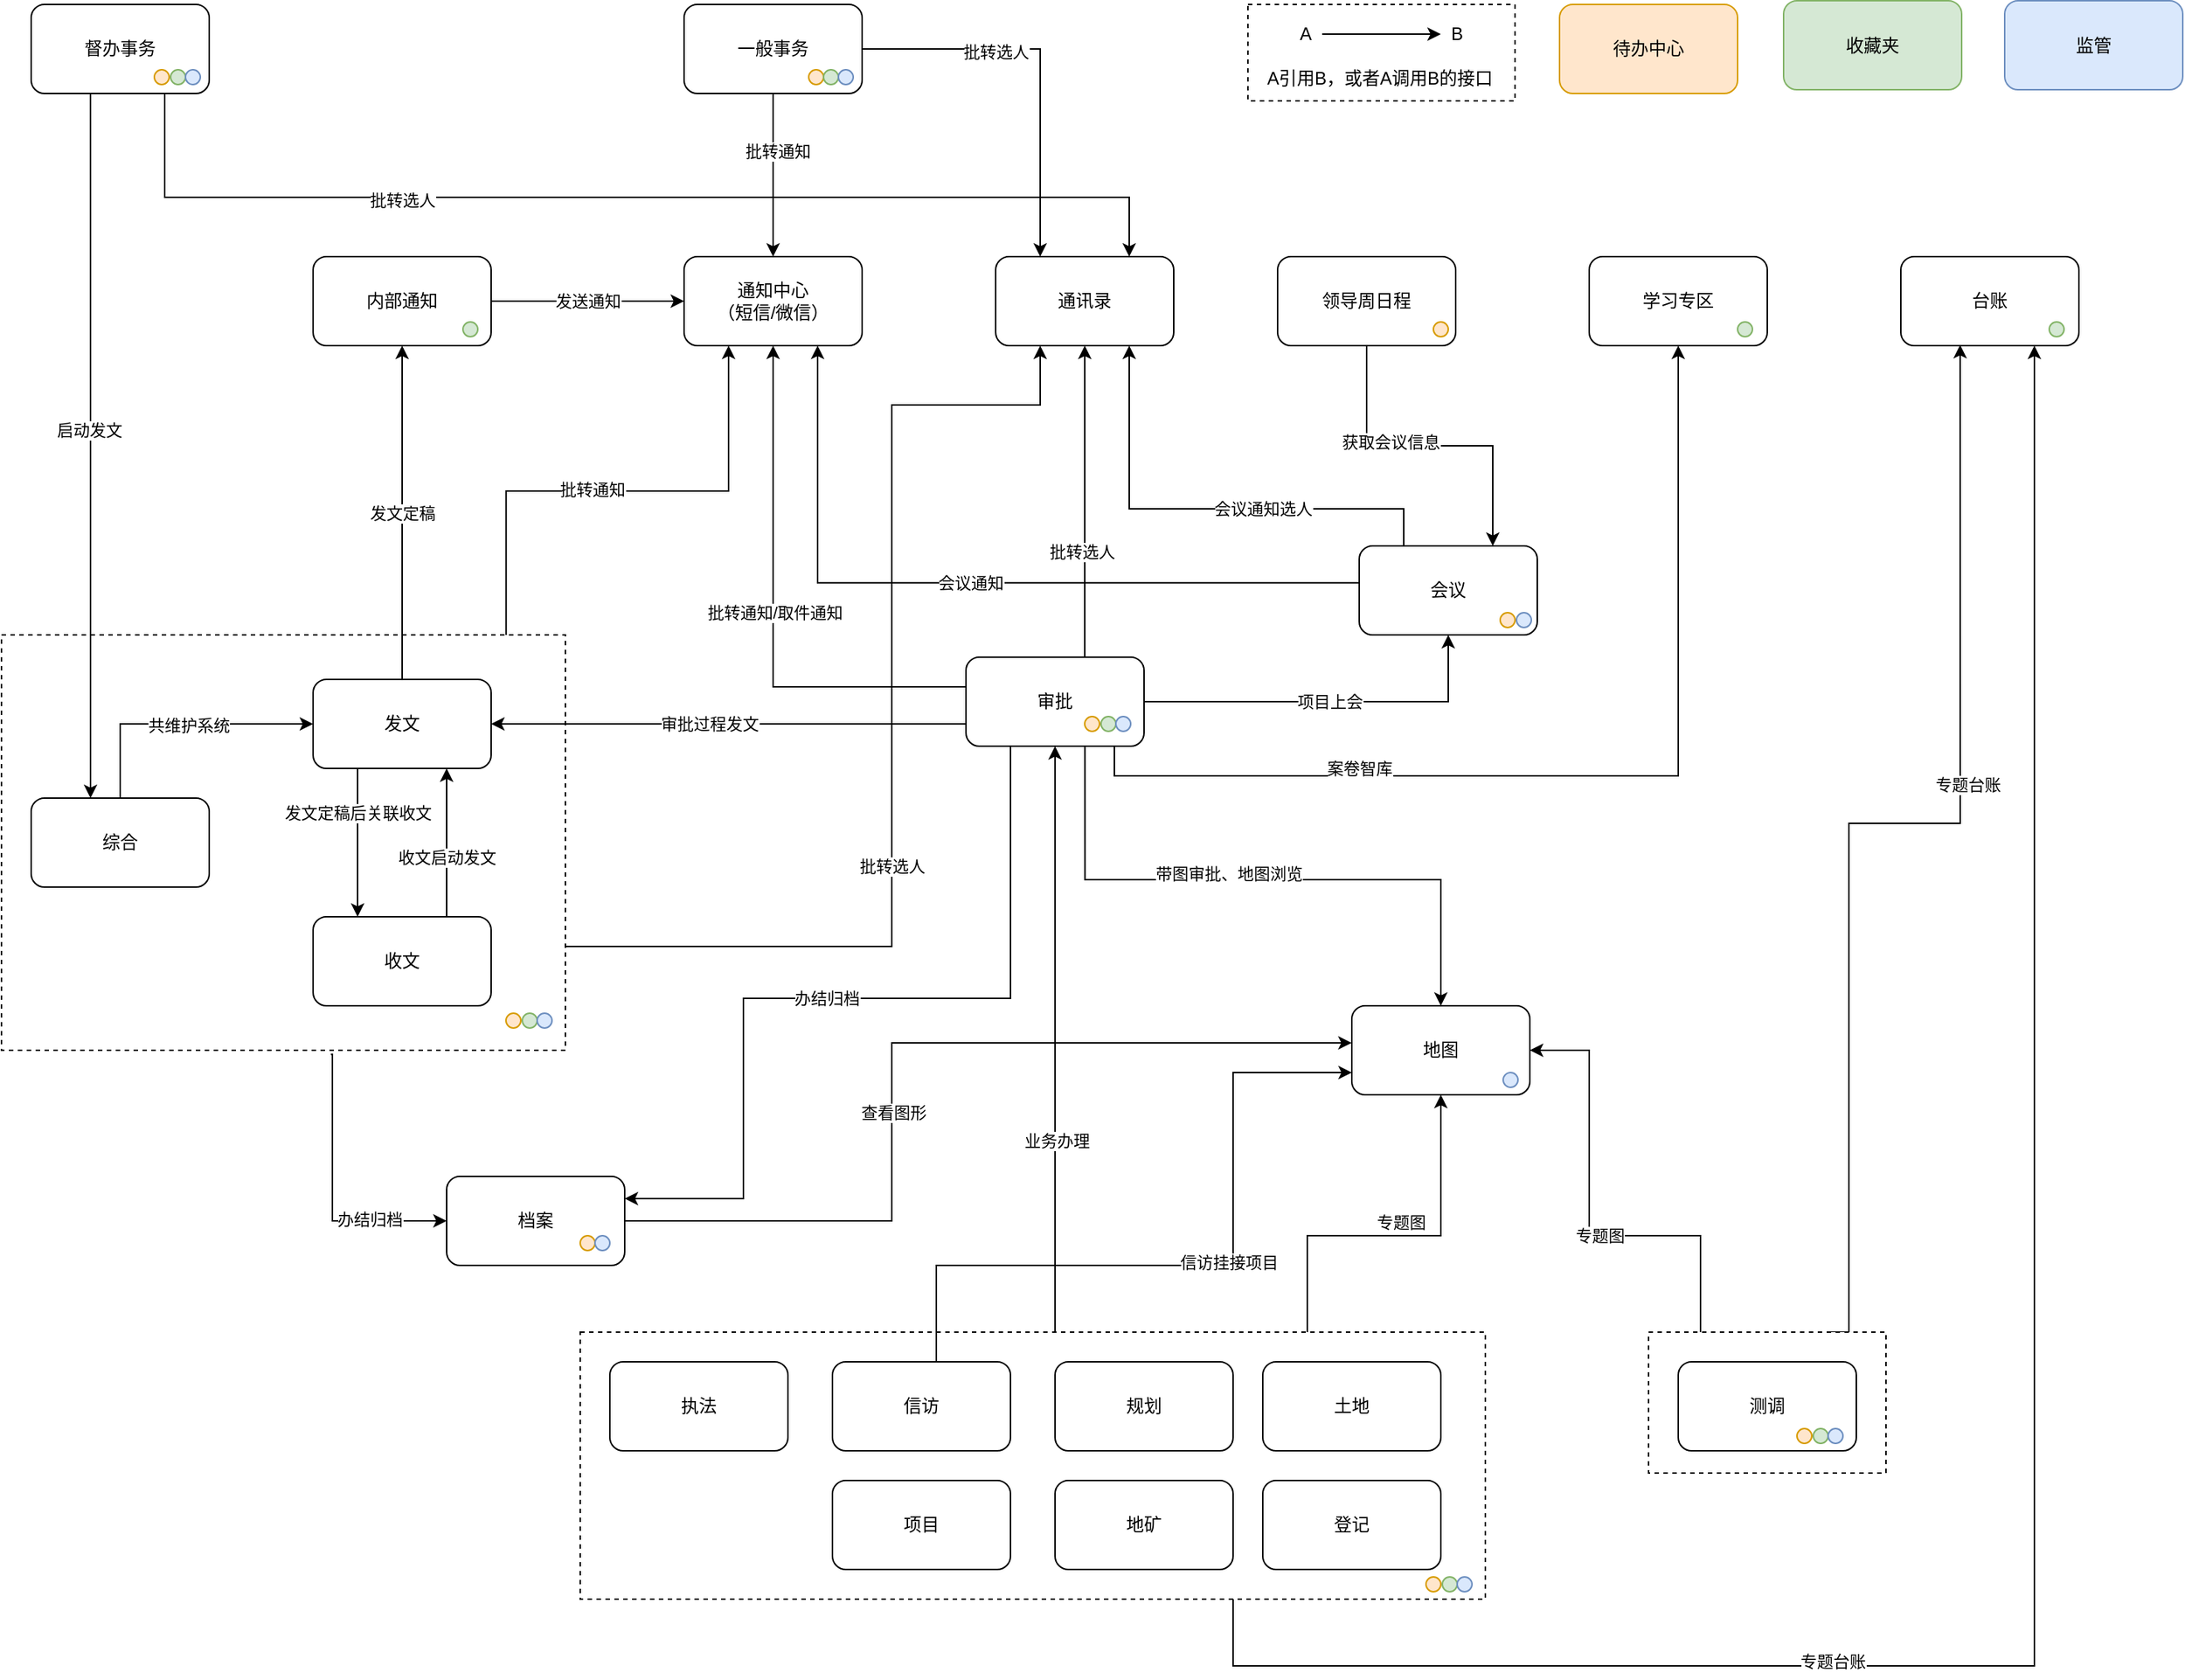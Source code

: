 <mxfile version="20.2.7" type="github">
  <diagram id="lFj56GWqkKB7L1kMhn9B" name="第 1 页">
    <mxGraphModel dx="1185" dy="1832" grid="1" gridSize="10" guides="1" tooltips="1" connect="1" arrows="1" fold="1" page="1" pageScale="1" pageWidth="1654" pageHeight="1169" math="0" shadow="0">
      <root>
        <mxCell id="0" />
        <mxCell id="1" parent="0" />
        <mxCell id="_zRB16z99-tlWJZlGZC0-13" value="督办事务" style="rounded=1;whiteSpace=wrap;html=1;" vertex="1" parent="1">
          <mxGeometry x="120" y="-1140" width="120" height="60" as="geometry" />
        </mxCell>
        <mxCell id="_zRB16z99-tlWJZlGZC0-65" style="edgeStyle=orthogonalEdgeStyle;rounded=0;orthogonalLoop=1;jettySize=auto;html=1;exitX=0.75;exitY=0;exitDx=0;exitDy=0;entryX=0.333;entryY=0.992;entryDx=0;entryDy=0;entryPerimeter=0;" edge="1" parent="1" source="_zRB16z99-tlWJZlGZC0-62" target="_zRB16z99-tlWJZlGZC0-40">
          <mxGeometry relative="1" as="geometry">
            <Array as="points">
              <mxPoint x="1345" y="-588" />
              <mxPoint x="1420" y="-588" />
            </Array>
          </mxGeometry>
        </mxCell>
        <mxCell id="_zRB16z99-tlWJZlGZC0-77" value="专题台账" style="edgeLabel;html=1;align=center;verticalAlign=middle;resizable=0;points=[];" vertex="1" connectable="0" parent="_zRB16z99-tlWJZlGZC0-65">
          <mxGeometry x="0.216" y="-5" relative="1" as="geometry">
            <mxPoint as="offset" />
          </mxGeometry>
        </mxCell>
        <mxCell id="_zRB16z99-tlWJZlGZC0-67" style="edgeStyle=orthogonalEdgeStyle;rounded=0;orthogonalLoop=1;jettySize=auto;html=1;entryX=1;entryY=0.5;entryDx=0;entryDy=0;" edge="1" parent="1" source="_zRB16z99-tlWJZlGZC0-62" target="_zRB16z99-tlWJZlGZC0-41">
          <mxGeometry relative="1" as="geometry">
            <Array as="points">
              <mxPoint x="1245" y="-310" />
              <mxPoint x="1170" y="-310" />
              <mxPoint x="1170" y="-435" />
            </Array>
          </mxGeometry>
        </mxCell>
        <mxCell id="_zRB16z99-tlWJZlGZC0-76" value="专题图" style="edgeLabel;html=1;align=center;verticalAlign=middle;resizable=0;points=[];" vertex="1" connectable="0" parent="_zRB16z99-tlWJZlGZC0-67">
          <mxGeometry x="-0.472" y="-4" relative="1" as="geometry">
            <mxPoint x="-53" y="4" as="offset" />
          </mxGeometry>
        </mxCell>
        <mxCell id="_zRB16z99-tlWJZlGZC0-62" value="" style="rounded=0;whiteSpace=wrap;html=1;dashed=1;" vertex="1" parent="1">
          <mxGeometry x="1210" y="-245" width="160" height="95" as="geometry" />
        </mxCell>
        <mxCell id="_zRB16z99-tlWJZlGZC0-63" style="edgeStyle=orthogonalEdgeStyle;rounded=0;orthogonalLoop=1;jettySize=auto;html=1;" edge="1" parent="1" target="_zRB16z99-tlWJZlGZC0-11">
          <mxGeometry relative="1" as="geometry">
            <mxPoint x="810" y="-250" as="sourcePoint" />
            <Array as="points">
              <mxPoint x="810" y="-245" />
            </Array>
          </mxGeometry>
        </mxCell>
        <mxCell id="_zRB16z99-tlWJZlGZC0-70" value="业务办理" style="edgeLabel;html=1;align=center;verticalAlign=middle;resizable=0;points=[];" vertex="1" connectable="0" parent="_zRB16z99-tlWJZlGZC0-63">
          <mxGeometry x="-0.33" y="-1" relative="1" as="geometry">
            <mxPoint as="offset" />
          </mxGeometry>
        </mxCell>
        <mxCell id="_zRB16z99-tlWJZlGZC0-64" style="edgeStyle=orthogonalEdgeStyle;rounded=0;orthogonalLoop=1;jettySize=auto;html=1;entryX=0.75;entryY=1;entryDx=0;entryDy=0;" edge="1" parent="1" target="_zRB16z99-tlWJZlGZC0-40">
          <mxGeometry relative="1" as="geometry">
            <mxPoint x="930" y="-65" as="sourcePoint" />
            <Array as="points">
              <mxPoint x="930" y="-20" />
              <mxPoint x="1470" y="-20" />
            </Array>
          </mxGeometry>
        </mxCell>
        <mxCell id="_zRB16z99-tlWJZlGZC0-71" value="专题台账" style="edgeLabel;html=1;align=center;verticalAlign=middle;resizable=0;points=[];" vertex="1" connectable="0" parent="_zRB16z99-tlWJZlGZC0-64">
          <mxGeometry x="-0.541" y="-1" relative="1" as="geometry">
            <mxPoint x="110" y="-4" as="offset" />
          </mxGeometry>
        </mxCell>
        <mxCell id="_zRB16z99-tlWJZlGZC0-78" style="edgeStyle=orthogonalEdgeStyle;rounded=0;orthogonalLoop=1;jettySize=auto;html=1;entryX=0.5;entryY=1;entryDx=0;entryDy=0;" edge="1" parent="1" source="_zRB16z99-tlWJZlGZC0-61" target="_zRB16z99-tlWJZlGZC0-41">
          <mxGeometry relative="1" as="geometry">
            <Array as="points">
              <mxPoint x="980" y="-310" />
              <mxPoint x="1070" y="-310" />
            </Array>
          </mxGeometry>
        </mxCell>
        <mxCell id="_zRB16z99-tlWJZlGZC0-79" value="专题图" style="edgeLabel;html=1;align=center;verticalAlign=middle;resizable=0;points=[];" vertex="1" connectable="0" parent="_zRB16z99-tlWJZlGZC0-78">
          <mxGeometry x="0.318" y="1" relative="1" as="geometry">
            <mxPoint x="-26" y="1" as="offset" />
          </mxGeometry>
        </mxCell>
        <mxCell id="_zRB16z99-tlWJZlGZC0-61" value="" style="rounded=0;whiteSpace=wrap;html=1;dashed=1;" vertex="1" parent="1">
          <mxGeometry x="490" y="-245" width="610" height="180" as="geometry" />
        </mxCell>
        <mxCell id="_zRB16z99-tlWJZlGZC0-24" style="edgeStyle=orthogonalEdgeStyle;rounded=0;orthogonalLoop=1;jettySize=auto;html=1;exitX=0.584;exitY=1.01;exitDx=0;exitDy=0;entryX=0;entryY=0.5;entryDx=0;entryDy=0;exitPerimeter=0;" edge="1" parent="1" source="_zRB16z99-tlWJZlGZC0-23" target="_zRB16z99-tlWJZlGZC0-14">
          <mxGeometry relative="1" as="geometry">
            <Array as="points">
              <mxPoint x="323" y="-320" />
            </Array>
          </mxGeometry>
        </mxCell>
        <mxCell id="_zRB16z99-tlWJZlGZC0-25" value="办结归档" style="edgeLabel;html=1;align=center;verticalAlign=middle;resizable=0;points=[];" vertex="1" connectable="0" parent="_zRB16z99-tlWJZlGZC0-24">
          <mxGeometry x="0.456" y="1" relative="1" as="geometry">
            <mxPoint as="offset" />
          </mxGeometry>
        </mxCell>
        <mxCell id="_zRB16z99-tlWJZlGZC0-36" style="edgeStyle=orthogonalEdgeStyle;rounded=0;orthogonalLoop=1;jettySize=auto;html=1;exitX=1;exitY=0.75;exitDx=0;exitDy=0;entryX=0.25;entryY=1;entryDx=0;entryDy=0;" edge="1" parent="1" source="_zRB16z99-tlWJZlGZC0-23" target="_zRB16z99-tlWJZlGZC0-28">
          <mxGeometry relative="1" as="geometry">
            <Array as="points">
              <mxPoint x="700" y="-505" />
              <mxPoint x="700" y="-870" />
              <mxPoint x="800" y="-870" />
            </Array>
          </mxGeometry>
        </mxCell>
        <mxCell id="_zRB16z99-tlWJZlGZC0-37" value="批转选人" style="edgeLabel;html=1;align=center;verticalAlign=middle;resizable=0;points=[];" vertex="1" connectable="0" parent="_zRB16z99-tlWJZlGZC0-36">
          <mxGeometry x="-0.038" y="-1" relative="1" as="geometry">
            <mxPoint x="-1" y="74" as="offset" />
          </mxGeometry>
        </mxCell>
        <mxCell id="_zRB16z99-tlWJZlGZC0-145" style="edgeStyle=orthogonalEdgeStyle;rounded=0;orthogonalLoop=1;jettySize=auto;html=1;exitX=0.895;exitY=0.001;exitDx=0;exitDy=0;exitPerimeter=0;" edge="1" parent="1" source="_zRB16z99-tlWJZlGZC0-23" target="_zRB16z99-tlWJZlGZC0-7">
          <mxGeometry relative="1" as="geometry">
            <mxPoint x="440" y="-720" as="sourcePoint" />
            <Array as="points">
              <mxPoint x="440" y="-812" />
              <mxPoint x="590" y="-812" />
            </Array>
          </mxGeometry>
        </mxCell>
        <mxCell id="_zRB16z99-tlWJZlGZC0-146" value="批转通知" style="edgeLabel;html=1;align=center;verticalAlign=middle;resizable=0;points=[];" vertex="1" connectable="0" parent="_zRB16z99-tlWJZlGZC0-145">
          <mxGeometry x="-0.104" y="1" relative="1" as="geometry">
            <mxPoint as="offset" />
          </mxGeometry>
        </mxCell>
        <mxCell id="_zRB16z99-tlWJZlGZC0-23" value="" style="rounded=0;whiteSpace=wrap;html=1;dashed=1;" vertex="1" parent="1">
          <mxGeometry x="100" y="-715" width="380" height="280" as="geometry" />
        </mxCell>
        <mxCell id="_zRB16z99-tlWJZlGZC0-9" value="发送通知" style="rounded=0;orthogonalLoop=1;jettySize=auto;html=1;exitX=1;exitY=0.5;exitDx=0;exitDy=0;entryX=0;entryY=0.5;entryDx=0;entryDy=0;edgeStyle=orthogonalEdgeStyle;" edge="1" parent="1" source="_zRB16z99-tlWJZlGZC0-1" target="_zRB16z99-tlWJZlGZC0-7">
          <mxGeometry relative="1" as="geometry" />
        </mxCell>
        <mxCell id="_zRB16z99-tlWJZlGZC0-1" value="内部通知" style="rounded=1;whiteSpace=wrap;html=1;" vertex="1" parent="1">
          <mxGeometry x="310" y="-970" width="120" height="60" as="geometry" />
        </mxCell>
        <mxCell id="_zRB16z99-tlWJZlGZC0-3" value="发文定稿" style="edgeStyle=orthogonalEdgeStyle;rounded=0;orthogonalLoop=1;jettySize=auto;html=1;entryX=0.5;entryY=1;entryDx=0;entryDy=0;" edge="1" parent="1" source="_zRB16z99-tlWJZlGZC0-2" target="_zRB16z99-tlWJZlGZC0-1">
          <mxGeometry relative="1" as="geometry" />
        </mxCell>
        <mxCell id="_zRB16z99-tlWJZlGZC0-6" value="发文定稿后关联收文" style="edgeStyle=orthogonalEdgeStyle;rounded=0;orthogonalLoop=1;jettySize=auto;html=1;exitX=0.25;exitY=1;exitDx=0;exitDy=0;entryX=0.25;entryY=0;entryDx=0;entryDy=0;" edge="1" parent="1" source="_zRB16z99-tlWJZlGZC0-2" target="_zRB16z99-tlWJZlGZC0-4">
          <mxGeometry x="-0.4" relative="1" as="geometry">
            <mxPoint as="offset" />
          </mxGeometry>
        </mxCell>
        <mxCell id="_zRB16z99-tlWJZlGZC0-2" value="发文" style="rounded=1;whiteSpace=wrap;html=1;" vertex="1" parent="1">
          <mxGeometry x="310" y="-685" width="120" height="60" as="geometry" />
        </mxCell>
        <mxCell id="_zRB16z99-tlWJZlGZC0-5" value="收文启动发文" style="edgeStyle=orthogonalEdgeStyle;rounded=0;orthogonalLoop=1;jettySize=auto;html=1;entryX=0.75;entryY=1;entryDx=0;entryDy=0;exitX=0.75;exitY=0;exitDx=0;exitDy=0;" edge="1" parent="1" source="_zRB16z99-tlWJZlGZC0-4" target="_zRB16z99-tlWJZlGZC0-2">
          <mxGeometry x="-0.2" relative="1" as="geometry">
            <Array as="points">
              <mxPoint x="400" y="-555" />
              <mxPoint x="400" y="-555" />
            </Array>
            <mxPoint as="offset" />
          </mxGeometry>
        </mxCell>
        <mxCell id="_zRB16z99-tlWJZlGZC0-4" value="收文" style="rounded=1;whiteSpace=wrap;html=1;" vertex="1" parent="1">
          <mxGeometry x="310" y="-525" width="120" height="60" as="geometry" />
        </mxCell>
        <mxCell id="_zRB16z99-tlWJZlGZC0-7" value="通知中心&lt;br&gt;（短信/微信）" style="rounded=1;whiteSpace=wrap;html=1;" vertex="1" parent="1">
          <mxGeometry x="560" y="-970" width="120" height="60" as="geometry" />
        </mxCell>
        <mxCell id="_zRB16z99-tlWJZlGZC0-10" value="会议通知" style="edgeStyle=orthogonalEdgeStyle;rounded=0;orthogonalLoop=1;jettySize=auto;html=1;exitX=0;exitY=0.415;exitDx=0;exitDy=0;exitPerimeter=0;" edge="1" parent="1" source="_zRB16z99-tlWJZlGZC0-8">
          <mxGeometry relative="1" as="geometry">
            <mxPoint x="650" y="-910" as="targetPoint" />
            <Array as="points">
              <mxPoint x="650" y="-750" />
            </Array>
          </mxGeometry>
        </mxCell>
        <mxCell id="_zRB16z99-tlWJZlGZC0-31" style="edgeStyle=orthogonalEdgeStyle;rounded=0;orthogonalLoop=1;jettySize=auto;html=1;exitX=0.25;exitY=0;exitDx=0;exitDy=0;" edge="1" parent="1" source="_zRB16z99-tlWJZlGZC0-8" target="_zRB16z99-tlWJZlGZC0-28">
          <mxGeometry relative="1" as="geometry">
            <Array as="points">
              <mxPoint x="1045" y="-800" />
              <mxPoint x="860" y="-800" />
            </Array>
          </mxGeometry>
        </mxCell>
        <mxCell id="_zRB16z99-tlWJZlGZC0-32" value="会议通知选人" style="edgeLabel;html=1;align=center;verticalAlign=middle;resizable=0;points=[];" vertex="1" connectable="0" parent="_zRB16z99-tlWJZlGZC0-31">
          <mxGeometry x="-0.529" y="-5" relative="1" as="geometry">
            <mxPoint x="-45" y="5" as="offset" />
          </mxGeometry>
        </mxCell>
        <mxCell id="_zRB16z99-tlWJZlGZC0-8" value="会议" style="rounded=1;whiteSpace=wrap;html=1;" vertex="1" parent="1">
          <mxGeometry x="1015" y="-775" width="120" height="60" as="geometry" />
        </mxCell>
        <mxCell id="_zRB16z99-tlWJZlGZC0-15" value="项目上会" style="edgeStyle=orthogonalEdgeStyle;rounded=0;orthogonalLoop=1;jettySize=auto;html=1;entryX=0.5;entryY=1;entryDx=0;entryDy=0;" edge="1" parent="1" source="_zRB16z99-tlWJZlGZC0-11" target="_zRB16z99-tlWJZlGZC0-8">
          <mxGeometry relative="1" as="geometry" />
        </mxCell>
        <mxCell id="_zRB16z99-tlWJZlGZC0-16" style="edgeStyle=orthogonalEdgeStyle;rounded=0;orthogonalLoop=1;jettySize=auto;html=1;" edge="1" parent="1" source="_zRB16z99-tlWJZlGZC0-11" target="_zRB16z99-tlWJZlGZC0-7">
          <mxGeometry relative="1" as="geometry">
            <mxPoint x="590" y="-910" as="targetPoint" />
            <Array as="points">
              <mxPoint x="620" y="-680" />
            </Array>
          </mxGeometry>
        </mxCell>
        <mxCell id="_zRB16z99-tlWJZlGZC0-19" value="批转通知/取件通知" style="edgeLabel;html=1;align=center;verticalAlign=middle;resizable=0;points=[];" vertex="1" connectable="0" parent="_zRB16z99-tlWJZlGZC0-16">
          <mxGeometry y="-1" relative="1" as="geometry">
            <mxPoint as="offset" />
          </mxGeometry>
        </mxCell>
        <mxCell id="_zRB16z99-tlWJZlGZC0-22" style="edgeStyle=orthogonalEdgeStyle;rounded=0;orthogonalLoop=1;jettySize=auto;html=1;exitX=0;exitY=0.75;exitDx=0;exitDy=0;" edge="1" parent="1" source="_zRB16z99-tlWJZlGZC0-11" target="_zRB16z99-tlWJZlGZC0-2">
          <mxGeometry relative="1" as="geometry">
            <Array as="points" />
          </mxGeometry>
        </mxCell>
        <mxCell id="_zRB16z99-tlWJZlGZC0-27" value="审批过程发文" style="edgeLabel;html=1;align=center;verticalAlign=middle;resizable=0;points=[];" vertex="1" connectable="0" parent="_zRB16z99-tlWJZlGZC0-22">
          <mxGeometry x="0.335" y="2" relative="1" as="geometry">
            <mxPoint x="40" y="-2" as="offset" />
          </mxGeometry>
        </mxCell>
        <mxCell id="_zRB16z99-tlWJZlGZC0-29" style="edgeStyle=orthogonalEdgeStyle;rounded=0;orthogonalLoop=1;jettySize=auto;html=1;exitX=0.667;exitY=-0.009;exitDx=0;exitDy=0;exitPerimeter=0;" edge="1" parent="1" source="_zRB16z99-tlWJZlGZC0-11" target="_zRB16z99-tlWJZlGZC0-28">
          <mxGeometry relative="1" as="geometry">
            <Array as="points" />
          </mxGeometry>
        </mxCell>
        <mxCell id="_zRB16z99-tlWJZlGZC0-30" value="批转选人" style="edgeLabel;html=1;align=center;verticalAlign=middle;resizable=0;points=[];" vertex="1" connectable="0" parent="_zRB16z99-tlWJZlGZC0-29">
          <mxGeometry x="-0.32" y="2" relative="1" as="geometry">
            <mxPoint as="offset" />
          </mxGeometry>
        </mxCell>
        <mxCell id="_zRB16z99-tlWJZlGZC0-43" style="edgeStyle=orthogonalEdgeStyle;rounded=0;orthogonalLoop=1;jettySize=auto;html=1;exitX=0.668;exitY=0.998;exitDx=0;exitDy=0;entryX=0.5;entryY=0;entryDx=0;entryDy=0;exitPerimeter=0;" edge="1" parent="1" source="_zRB16z99-tlWJZlGZC0-11" target="_zRB16z99-tlWJZlGZC0-41">
          <mxGeometry relative="1" as="geometry">
            <Array as="points">
              <mxPoint x="830" y="-550" />
              <mxPoint x="1070" y="-550" />
            </Array>
          </mxGeometry>
        </mxCell>
        <mxCell id="_zRB16z99-tlWJZlGZC0-44" value="带图审批、地图浏览" style="edgeLabel;html=1;align=center;verticalAlign=middle;resizable=0;points=[];" vertex="1" connectable="0" parent="_zRB16z99-tlWJZlGZC0-43">
          <mxGeometry x="-0.102" y="4" relative="1" as="geometry">
            <mxPoint as="offset" />
          </mxGeometry>
        </mxCell>
        <mxCell id="_zRB16z99-tlWJZlGZC0-74" style="edgeStyle=orthogonalEdgeStyle;rounded=0;orthogonalLoop=1;jettySize=auto;html=1;exitX=0.25;exitY=1;exitDx=0;exitDy=0;entryX=1;entryY=0.25;entryDx=0;entryDy=0;" edge="1" parent="1" source="_zRB16z99-tlWJZlGZC0-11" target="_zRB16z99-tlWJZlGZC0-14">
          <mxGeometry relative="1" as="geometry">
            <Array as="points">
              <mxPoint x="780" y="-470" />
              <mxPoint x="600" y="-470" />
              <mxPoint x="600" y="-335" />
            </Array>
          </mxGeometry>
        </mxCell>
        <mxCell id="_zRB16z99-tlWJZlGZC0-75" value="办结归档" style="edgeLabel;html=1;align=center;verticalAlign=middle;resizable=0;points=[];" vertex="1" connectable="0" parent="_zRB16z99-tlWJZlGZC0-74">
          <mxGeometry x="0.042" relative="1" as="geometry">
            <mxPoint as="offset" />
          </mxGeometry>
        </mxCell>
        <mxCell id="_zRB16z99-tlWJZlGZC0-122" style="edgeStyle=orthogonalEdgeStyle;rounded=0;orthogonalLoop=1;jettySize=auto;html=1;exitX=0.75;exitY=1;exitDx=0;exitDy=0;entryX=0.5;entryY=1;entryDx=0;entryDy=0;" edge="1" parent="1" source="_zRB16z99-tlWJZlGZC0-11" target="_zRB16z99-tlWJZlGZC0-45">
          <mxGeometry relative="1" as="geometry">
            <Array as="points">
              <mxPoint x="850" y="-640" />
              <mxPoint x="850" y="-620" />
              <mxPoint x="1230" y="-620" />
            </Array>
          </mxGeometry>
        </mxCell>
        <mxCell id="_zRB16z99-tlWJZlGZC0-123" value="案卷智库" style="edgeLabel;html=1;align=center;verticalAlign=middle;resizable=0;points=[];" vertex="1" connectable="0" parent="_zRB16z99-tlWJZlGZC0-122">
          <mxGeometry x="-0.443" y="-4" relative="1" as="geometry">
            <mxPoint y="-9" as="offset" />
          </mxGeometry>
        </mxCell>
        <mxCell id="_zRB16z99-tlWJZlGZC0-11" value="审批" style="rounded=1;whiteSpace=wrap;html=1;" vertex="1" parent="1">
          <mxGeometry x="750" y="-700" width="120" height="60" as="geometry" />
        </mxCell>
        <mxCell id="_zRB16z99-tlWJZlGZC0-17" style="edgeStyle=orthogonalEdgeStyle;rounded=0;orthogonalLoop=1;jettySize=auto;html=1;exitX=0.5;exitY=1;exitDx=0;exitDy=0;" edge="1" parent="1" source="_zRB16z99-tlWJZlGZC0-12" target="_zRB16z99-tlWJZlGZC0-7">
          <mxGeometry relative="1" as="geometry">
            <mxPoint x="730" y="-730" as="targetPoint" />
          </mxGeometry>
        </mxCell>
        <mxCell id="_zRB16z99-tlWJZlGZC0-18" value="批转通知" style="edgeLabel;html=1;align=center;verticalAlign=middle;resizable=0;points=[];" vertex="1" connectable="0" parent="_zRB16z99-tlWJZlGZC0-17">
          <mxGeometry x="-0.296" y="3" relative="1" as="geometry">
            <mxPoint as="offset" />
          </mxGeometry>
        </mxCell>
        <mxCell id="_zRB16z99-tlWJZlGZC0-33" style="edgeStyle=orthogonalEdgeStyle;rounded=0;orthogonalLoop=1;jettySize=auto;html=1;" edge="1" parent="1" target="_zRB16z99-tlWJZlGZC0-28">
          <mxGeometry relative="1" as="geometry">
            <mxPoint x="680" y="-1110" as="sourcePoint" />
            <Array as="points">
              <mxPoint x="800" y="-1110" />
            </Array>
          </mxGeometry>
        </mxCell>
        <mxCell id="_zRB16z99-tlWJZlGZC0-34" value="批转选人" style="edgeLabel;html=1;align=center;verticalAlign=middle;resizable=0;points=[];" vertex="1" connectable="0" parent="_zRB16z99-tlWJZlGZC0-33">
          <mxGeometry x="-0.308" y="-2" relative="1" as="geometry">
            <mxPoint as="offset" />
          </mxGeometry>
        </mxCell>
        <mxCell id="_zRB16z99-tlWJZlGZC0-12" value="一般事务" style="rounded=1;whiteSpace=wrap;html=1;" vertex="1" parent="1">
          <mxGeometry x="560" y="-1140" width="120" height="60" as="geometry" />
        </mxCell>
        <mxCell id="_zRB16z99-tlWJZlGZC0-38" style="edgeStyle=orthogonalEdgeStyle;rounded=0;orthogonalLoop=1;jettySize=auto;html=1;exitX=0.75;exitY=1;exitDx=0;exitDy=0;" edge="1" parent="1" source="_zRB16z99-tlWJZlGZC0-13" target="_zRB16z99-tlWJZlGZC0-28">
          <mxGeometry relative="1" as="geometry">
            <Array as="points">
              <mxPoint x="210" y="-1010" />
              <mxPoint x="860" y="-1010" />
            </Array>
          </mxGeometry>
        </mxCell>
        <mxCell id="_zRB16z99-tlWJZlGZC0-39" value="批转选人" style="edgeLabel;html=1;align=center;verticalAlign=middle;resizable=0;points=[];" vertex="1" connectable="0" parent="_zRB16z99-tlWJZlGZC0-38">
          <mxGeometry x="-0.395" y="-2" relative="1" as="geometry">
            <mxPoint as="offset" />
          </mxGeometry>
        </mxCell>
        <mxCell id="_zRB16z99-tlWJZlGZC0-147" style="edgeStyle=orthogonalEdgeStyle;rounded=0;orthogonalLoop=1;jettySize=auto;html=1;exitX=1;exitY=0.75;exitDx=0;exitDy=0;entryX=-0.001;entryY=0.408;entryDx=0;entryDy=0;entryPerimeter=0;" edge="1" parent="1" source="_zRB16z99-tlWJZlGZC0-14" target="_zRB16z99-tlWJZlGZC0-41">
          <mxGeometry relative="1" as="geometry">
            <Array as="points">
              <mxPoint x="520" y="-320" />
              <mxPoint x="700" y="-320" />
              <mxPoint x="700" y="-440" />
              <mxPoint x="1010" y="-440" />
            </Array>
          </mxGeometry>
        </mxCell>
        <mxCell id="_zRB16z99-tlWJZlGZC0-148" value="查看图形" style="edgeLabel;html=1;align=center;verticalAlign=middle;resizable=0;points=[];" vertex="1" connectable="0" parent="_zRB16z99-tlWJZlGZC0-147">
          <mxGeometry x="-0.141" y="-1" relative="1" as="geometry">
            <mxPoint as="offset" />
          </mxGeometry>
        </mxCell>
        <mxCell id="_zRB16z99-tlWJZlGZC0-14" value="档案" style="rounded=1;whiteSpace=wrap;html=1;" vertex="1" parent="1">
          <mxGeometry x="400" y="-350" width="120" height="60" as="geometry" />
        </mxCell>
        <mxCell id="_zRB16z99-tlWJZlGZC0-28" value="通讯录" style="rounded=1;whiteSpace=wrap;html=1;" vertex="1" parent="1">
          <mxGeometry x="770" y="-970" width="120" height="60" as="geometry" />
        </mxCell>
        <mxCell id="_zRB16z99-tlWJZlGZC0-40" value="台账" style="rounded=1;whiteSpace=wrap;html=1;" vertex="1" parent="1">
          <mxGeometry x="1380" y="-970" width="120" height="60" as="geometry" />
        </mxCell>
        <mxCell id="_zRB16z99-tlWJZlGZC0-41" value="地图" style="rounded=1;whiteSpace=wrap;html=1;" vertex="1" parent="1">
          <mxGeometry x="1010" y="-465" width="120" height="60" as="geometry" />
        </mxCell>
        <mxCell id="_zRB16z99-tlWJZlGZC0-133" style="edgeStyle=orthogonalEdgeStyle;rounded=0;orthogonalLoop=1;jettySize=auto;html=1;exitX=0.75;exitY=0;exitDx=0;exitDy=0;" edge="1" parent="1" source="_zRB16z99-tlWJZlGZC0-42" target="_zRB16z99-tlWJZlGZC0-41">
          <mxGeometry relative="1" as="geometry">
            <Array as="points">
              <mxPoint x="730" y="-225" />
              <mxPoint x="730" y="-290" />
              <mxPoint x="930" y="-290" />
              <mxPoint x="930" y="-420" />
            </Array>
          </mxGeometry>
        </mxCell>
        <mxCell id="_zRB16z99-tlWJZlGZC0-134" value="信访挂接项目" style="edgeLabel;html=1;align=center;verticalAlign=middle;resizable=0;points=[];" vertex="1" connectable="0" parent="_zRB16z99-tlWJZlGZC0-133">
          <mxGeometry x="0.137" y="2" relative="1" as="geometry">
            <mxPoint as="offset" />
          </mxGeometry>
        </mxCell>
        <mxCell id="_zRB16z99-tlWJZlGZC0-42" value="信访" style="rounded=1;whiteSpace=wrap;html=1;" vertex="1" parent="1">
          <mxGeometry x="660" y="-225" width="120" height="60" as="geometry" />
        </mxCell>
        <mxCell id="_zRB16z99-tlWJZlGZC0-45" value="学习专区" style="rounded=1;whiteSpace=wrap;html=1;" vertex="1" parent="1">
          <mxGeometry x="1170" y="-970" width="120" height="60" as="geometry" />
        </mxCell>
        <mxCell id="_zRB16z99-tlWJZlGZC0-131" style="edgeStyle=orthogonalEdgeStyle;rounded=0;orthogonalLoop=1;jettySize=auto;html=1;exitX=0.5;exitY=1;exitDx=0;exitDy=0;entryX=0.75;entryY=0;entryDx=0;entryDy=0;" edge="1" parent="1" source="_zRB16z99-tlWJZlGZC0-46" target="_zRB16z99-tlWJZlGZC0-8">
          <mxGeometry relative="1" as="geometry" />
        </mxCell>
        <mxCell id="_zRB16z99-tlWJZlGZC0-132" value="获取会议信息" style="edgeLabel;html=1;align=center;verticalAlign=middle;resizable=0;points=[];" vertex="1" connectable="0" parent="_zRB16z99-tlWJZlGZC0-131">
          <mxGeometry x="-0.247" y="3" relative="1" as="geometry">
            <mxPoint as="offset" />
          </mxGeometry>
        </mxCell>
        <mxCell id="_zRB16z99-tlWJZlGZC0-46" value="领导周日程" style="rounded=1;whiteSpace=wrap;html=1;" vertex="1" parent="1">
          <mxGeometry x="960" y="-970" width="120" height="60" as="geometry" />
        </mxCell>
        <mxCell id="_zRB16z99-tlWJZlGZC0-49" value="收藏夹" style="rounded=1;whiteSpace=wrap;html=1;fillColor=#d5e8d4;strokeColor=#82b366;" vertex="1" parent="1">
          <mxGeometry x="1301" y="-1142.5" width="120" height="60" as="geometry" />
        </mxCell>
        <mxCell id="_zRB16z99-tlWJZlGZC0-50" value="待办中心" style="rounded=1;whiteSpace=wrap;html=1;fillColor=#ffe6cc;strokeColor=#d79b00;" vertex="1" parent="1">
          <mxGeometry x="1150" y="-1140" width="120" height="60" as="geometry" />
        </mxCell>
        <mxCell id="_zRB16z99-tlWJZlGZC0-53" value="规划" style="rounded=1;whiteSpace=wrap;html=1;" vertex="1" parent="1">
          <mxGeometry x="810" y="-225" width="120" height="60" as="geometry" />
        </mxCell>
        <mxCell id="_zRB16z99-tlWJZlGZC0-54" value="土地" style="rounded=1;whiteSpace=wrap;html=1;" vertex="1" parent="1">
          <mxGeometry x="950" y="-225" width="120" height="60" as="geometry" />
        </mxCell>
        <mxCell id="_zRB16z99-tlWJZlGZC0-55" value="项目" style="rounded=1;whiteSpace=wrap;html=1;" vertex="1" parent="1">
          <mxGeometry x="660" y="-145" width="120" height="60" as="geometry" />
        </mxCell>
        <mxCell id="_zRB16z99-tlWJZlGZC0-56" value="地矿" style="rounded=1;whiteSpace=wrap;html=1;" vertex="1" parent="1">
          <mxGeometry x="810" y="-145" width="120" height="60" as="geometry" />
        </mxCell>
        <mxCell id="_zRB16z99-tlWJZlGZC0-57" value="登记" style="rounded=1;whiteSpace=wrap;html=1;" vertex="1" parent="1">
          <mxGeometry x="950" y="-145" width="120" height="60" as="geometry" />
        </mxCell>
        <mxCell id="_zRB16z99-tlWJZlGZC0-58" value="测调" style="rounded=1;whiteSpace=wrap;html=1;" vertex="1" parent="1">
          <mxGeometry x="1230" y="-225" width="120" height="60" as="geometry" />
        </mxCell>
        <mxCell id="_zRB16z99-tlWJZlGZC0-114" value="" style="ellipse;whiteSpace=wrap;html=1;aspect=fixed;fillColor=#ffe6cc;strokeColor=#d79b00;" vertex="1" parent="1">
          <mxGeometry x="1110" y="-730" width="10" height="10" as="geometry" />
        </mxCell>
        <mxCell id="_zRB16z99-tlWJZlGZC0-116" value="" style="ellipse;whiteSpace=wrap;html=1;aspect=fixed;fillColor=#ffe6cc;strokeColor=#d79b00;" vertex="1" parent="1">
          <mxGeometry x="1065" y="-926" width="10" height="10" as="geometry" />
        </mxCell>
        <mxCell id="_zRB16z99-tlWJZlGZC0-117" value="" style="ellipse;whiteSpace=wrap;html=1;aspect=fixed;fillColor=#ffe6cc;strokeColor=#d79b00;" vertex="1" parent="1">
          <mxGeometry x="490" y="-310" width="10" height="10" as="geometry" />
        </mxCell>
        <mxCell id="_zRB16z99-tlWJZlGZC0-119" value="" style="ellipse;whiteSpace=wrap;html=1;aspect=fixed;fillColor=#d5e8d4;strokeColor=#82b366;" vertex="1" parent="1">
          <mxGeometry x="411" y="-926" width="10" height="10" as="geometry" />
        </mxCell>
        <mxCell id="_zRB16z99-tlWJZlGZC0-120" value="" style="ellipse;whiteSpace=wrap;html=1;aspect=fixed;fillColor=#d5e8d4;strokeColor=#82b366;" vertex="1" parent="1">
          <mxGeometry x="1480" y="-926" width="10" height="10" as="geometry" />
        </mxCell>
        <mxCell id="_zRB16z99-tlWJZlGZC0-121" value="" style="ellipse;whiteSpace=wrap;html=1;aspect=fixed;fillColor=#d5e8d4;strokeColor=#82b366;" vertex="1" parent="1">
          <mxGeometry x="1270" y="-926" width="10" height="10" as="geometry" />
        </mxCell>
        <mxCell id="_zRB16z99-tlWJZlGZC0-136" style="edgeStyle=orthogonalEdgeStyle;rounded=0;orthogonalLoop=1;jettySize=auto;html=1;exitX=0.5;exitY=0;exitDx=0;exitDy=0;entryX=0;entryY=0.5;entryDx=0;entryDy=0;" edge="1" parent="1" source="_zRB16z99-tlWJZlGZC0-135" target="_zRB16z99-tlWJZlGZC0-2">
          <mxGeometry relative="1" as="geometry" />
        </mxCell>
        <mxCell id="_zRB16z99-tlWJZlGZC0-138" value="共维护系统" style="edgeLabel;html=1;align=center;verticalAlign=middle;resizable=0;points=[];" vertex="1" connectable="0" parent="_zRB16z99-tlWJZlGZC0-136">
          <mxGeometry x="0.078" y="-1" relative="1" as="geometry">
            <mxPoint x="-1" as="offset" />
          </mxGeometry>
        </mxCell>
        <mxCell id="_zRB16z99-tlWJZlGZC0-135" value="综合" style="rounded=1;whiteSpace=wrap;html=1;" vertex="1" parent="1">
          <mxGeometry x="120" y="-605" width="120" height="60" as="geometry" />
        </mxCell>
        <mxCell id="_zRB16z99-tlWJZlGZC0-156" value="" style="group" vertex="1" connectable="0" parent="1">
          <mxGeometry x="940" y="-1140" width="180" height="65" as="geometry" />
        </mxCell>
        <mxCell id="_zRB16z99-tlWJZlGZC0-144" value="" style="rounded=0;whiteSpace=wrap;html=1;dashed=1;" vertex="1" parent="_zRB16z99-tlWJZlGZC0-156">
          <mxGeometry width="180" height="65" as="geometry" />
        </mxCell>
        <mxCell id="_zRB16z99-tlWJZlGZC0-139" value="" style="endArrow=classic;html=1;rounded=0;" edge="1" parent="_zRB16z99-tlWJZlGZC0-156">
          <mxGeometry width="50" height="50" relative="1" as="geometry">
            <mxPoint x="50" y="20" as="sourcePoint" />
            <mxPoint x="130" y="20" as="targetPoint" />
          </mxGeometry>
        </mxCell>
        <mxCell id="_zRB16z99-tlWJZlGZC0-140" value="A引用B，或者A调用B的接口" style="text;html=1;strokeColor=none;fillColor=none;align=center;verticalAlign=middle;whiteSpace=wrap;rounded=0;" vertex="1" parent="_zRB16z99-tlWJZlGZC0-156">
          <mxGeometry x="9" y="40" width="160" height="20" as="geometry" />
        </mxCell>
        <mxCell id="_zRB16z99-tlWJZlGZC0-141" value="A" style="text;html=1;strokeColor=none;fillColor=none;align=center;verticalAlign=middle;whiteSpace=wrap;rounded=0;" vertex="1" parent="_zRB16z99-tlWJZlGZC0-156">
          <mxGeometry x="9" y="5" width="60" height="30" as="geometry" />
        </mxCell>
        <mxCell id="_zRB16z99-tlWJZlGZC0-143" value="B" style="text;html=1;strokeColor=none;fillColor=none;align=center;verticalAlign=middle;whiteSpace=wrap;rounded=0;" vertex="1" parent="_zRB16z99-tlWJZlGZC0-156">
          <mxGeometry x="111" y="5" width="60" height="30" as="geometry" />
        </mxCell>
        <mxCell id="_zRB16z99-tlWJZlGZC0-157" style="edgeStyle=orthogonalEdgeStyle;rounded=0;orthogonalLoop=1;jettySize=auto;html=1;exitX=0.333;exitY=1;exitDx=0;exitDy=0;exitPerimeter=0;" edge="1" parent="1" source="_zRB16z99-tlWJZlGZC0-13">
          <mxGeometry relative="1" as="geometry">
            <mxPoint x="160" y="-605" as="targetPoint" />
            <Array as="points" />
          </mxGeometry>
        </mxCell>
        <mxCell id="_zRB16z99-tlWJZlGZC0-158" value="启动发文" style="edgeLabel;html=1;align=center;verticalAlign=middle;resizable=0;points=[];" vertex="1" connectable="0" parent="_zRB16z99-tlWJZlGZC0-157">
          <mxGeometry x="-0.045" y="-1" relative="1" as="geometry">
            <mxPoint as="offset" />
          </mxGeometry>
        </mxCell>
        <mxCell id="_zRB16z99-tlWJZlGZC0-159" value="执法" style="rounded=1;whiteSpace=wrap;html=1;" vertex="1" parent="1">
          <mxGeometry x="510" y="-225" width="120" height="60" as="geometry" />
        </mxCell>
        <mxCell id="_zRB16z99-tlWJZlGZC0-160" value="监管" style="rounded=1;whiteSpace=wrap;html=1;fillColor=#dae8fc;strokeColor=#6c8ebf;" vertex="1" parent="1">
          <mxGeometry x="1450" y="-1142.5" width="120" height="60" as="geometry" />
        </mxCell>
        <mxCell id="_zRB16z99-tlWJZlGZC0-166" value="" style="group" vertex="1" connectable="0" parent="1">
          <mxGeometry x="440" y="-460" width="31" height="10" as="geometry" />
        </mxCell>
        <mxCell id="_zRB16z99-tlWJZlGZC0-167" value="" style="group" vertex="1" connectable="0" parent="_zRB16z99-tlWJZlGZC0-166">
          <mxGeometry width="21" height="10" as="geometry" />
        </mxCell>
        <mxCell id="_zRB16z99-tlWJZlGZC0-168" value="" style="ellipse;whiteSpace=wrap;html=1;aspect=fixed;fillColor=#ffe6cc;strokeColor=#d79b00;" vertex="1" parent="_zRB16z99-tlWJZlGZC0-167">
          <mxGeometry width="10" height="10" as="geometry" />
        </mxCell>
        <mxCell id="_zRB16z99-tlWJZlGZC0-169" value="" style="ellipse;whiteSpace=wrap;html=1;aspect=fixed;fillColor=#d5e8d4;strokeColor=#82b366;" vertex="1" parent="_zRB16z99-tlWJZlGZC0-167">
          <mxGeometry x="11" width="10" height="10" as="geometry" />
        </mxCell>
        <mxCell id="_zRB16z99-tlWJZlGZC0-170" value="" style="ellipse;whiteSpace=wrap;html=1;aspect=fixed;fillColor=#dae8fc;strokeColor=#6c8ebf;" vertex="1" parent="_zRB16z99-tlWJZlGZC0-166">
          <mxGeometry x="21" width="10" height="10" as="geometry" />
        </mxCell>
        <mxCell id="_zRB16z99-tlWJZlGZC0-177" value="" style="group" vertex="1" connectable="0" parent="1">
          <mxGeometry x="830" y="-660" width="31" height="10" as="geometry" />
        </mxCell>
        <mxCell id="_zRB16z99-tlWJZlGZC0-178" value="" style="group" vertex="1" connectable="0" parent="_zRB16z99-tlWJZlGZC0-177">
          <mxGeometry width="21" height="10" as="geometry" />
        </mxCell>
        <mxCell id="_zRB16z99-tlWJZlGZC0-179" value="" style="ellipse;whiteSpace=wrap;html=1;aspect=fixed;fillColor=#ffe6cc;strokeColor=#d79b00;" vertex="1" parent="_zRB16z99-tlWJZlGZC0-178">
          <mxGeometry width="10" height="10" as="geometry" />
        </mxCell>
        <mxCell id="_zRB16z99-tlWJZlGZC0-180" value="" style="ellipse;whiteSpace=wrap;html=1;aspect=fixed;fillColor=#d5e8d4;strokeColor=#82b366;" vertex="1" parent="_zRB16z99-tlWJZlGZC0-178">
          <mxGeometry x="11" width="10" height="10" as="geometry" />
        </mxCell>
        <mxCell id="_zRB16z99-tlWJZlGZC0-181" value="" style="ellipse;whiteSpace=wrap;html=1;aspect=fixed;fillColor=#dae8fc;strokeColor=#6c8ebf;" vertex="1" parent="_zRB16z99-tlWJZlGZC0-177">
          <mxGeometry x="21" width="10" height="10" as="geometry" />
        </mxCell>
        <mxCell id="_zRB16z99-tlWJZlGZC0-182" value="" style="group" vertex="1" connectable="0" parent="1">
          <mxGeometry x="1060" y="-80" width="31" height="10" as="geometry" />
        </mxCell>
        <mxCell id="_zRB16z99-tlWJZlGZC0-183" value="" style="group" vertex="1" connectable="0" parent="_zRB16z99-tlWJZlGZC0-182">
          <mxGeometry width="21" height="10" as="geometry" />
        </mxCell>
        <mxCell id="_zRB16z99-tlWJZlGZC0-184" value="" style="ellipse;whiteSpace=wrap;html=1;aspect=fixed;fillColor=#ffe6cc;strokeColor=#d79b00;" vertex="1" parent="_zRB16z99-tlWJZlGZC0-183">
          <mxGeometry width="10" height="10" as="geometry" />
        </mxCell>
        <mxCell id="_zRB16z99-tlWJZlGZC0-185" value="" style="ellipse;whiteSpace=wrap;html=1;aspect=fixed;fillColor=#d5e8d4;strokeColor=#82b366;" vertex="1" parent="_zRB16z99-tlWJZlGZC0-183">
          <mxGeometry x="11" width="10" height="10" as="geometry" />
        </mxCell>
        <mxCell id="_zRB16z99-tlWJZlGZC0-186" value="" style="ellipse;whiteSpace=wrap;html=1;aspect=fixed;fillColor=#dae8fc;strokeColor=#6c8ebf;" vertex="1" parent="_zRB16z99-tlWJZlGZC0-182">
          <mxGeometry x="21" width="10" height="10" as="geometry" />
        </mxCell>
        <mxCell id="_zRB16z99-tlWJZlGZC0-189" value="" style="group" vertex="1" connectable="0" parent="1">
          <mxGeometry x="1310" y="-180" width="31" height="10" as="geometry" />
        </mxCell>
        <mxCell id="_zRB16z99-tlWJZlGZC0-190" value="" style="group" vertex="1" connectable="0" parent="_zRB16z99-tlWJZlGZC0-189">
          <mxGeometry width="21" height="10" as="geometry" />
        </mxCell>
        <mxCell id="_zRB16z99-tlWJZlGZC0-191" value="" style="ellipse;whiteSpace=wrap;html=1;aspect=fixed;fillColor=#ffe6cc;strokeColor=#d79b00;" vertex="1" parent="_zRB16z99-tlWJZlGZC0-190">
          <mxGeometry width="10" height="10" as="geometry" />
        </mxCell>
        <mxCell id="_zRB16z99-tlWJZlGZC0-192" value="" style="ellipse;whiteSpace=wrap;html=1;aspect=fixed;fillColor=#d5e8d4;strokeColor=#82b366;" vertex="1" parent="_zRB16z99-tlWJZlGZC0-190">
          <mxGeometry x="11" width="10" height="10" as="geometry" />
        </mxCell>
        <mxCell id="_zRB16z99-tlWJZlGZC0-193" value="" style="ellipse;whiteSpace=wrap;html=1;aspect=fixed;fillColor=#dae8fc;strokeColor=#6c8ebf;" vertex="1" parent="_zRB16z99-tlWJZlGZC0-189">
          <mxGeometry x="21" width="10" height="10" as="geometry" />
        </mxCell>
        <mxCell id="_zRB16z99-tlWJZlGZC0-194" value="" style="group" vertex="1" connectable="0" parent="1">
          <mxGeometry x="1091" y="-420" width="31" height="10" as="geometry" />
        </mxCell>
        <mxCell id="_zRB16z99-tlWJZlGZC0-198" value="" style="ellipse;whiteSpace=wrap;html=1;aspect=fixed;fillColor=#dae8fc;strokeColor=#6c8ebf;" vertex="1" parent="_zRB16z99-tlWJZlGZC0-194">
          <mxGeometry x="21" width="10" height="10" as="geometry" />
        </mxCell>
        <mxCell id="_zRB16z99-tlWJZlGZC0-176" value="" style="ellipse;whiteSpace=wrap;html=1;aspect=fixed;fillColor=#dae8fc;strokeColor=#6c8ebf;" vertex="1" parent="1">
          <mxGeometry x="500" y="-310" width="10" height="10" as="geometry" />
        </mxCell>
        <mxCell id="_zRB16z99-tlWJZlGZC0-212" value="" style="group" vertex="1" connectable="0" parent="1">
          <mxGeometry x="203" y="-1096" width="31" height="10" as="geometry" />
        </mxCell>
        <mxCell id="_zRB16z99-tlWJZlGZC0-213" value="" style="group" vertex="1" connectable="0" parent="_zRB16z99-tlWJZlGZC0-212">
          <mxGeometry width="21" height="10" as="geometry" />
        </mxCell>
        <mxCell id="_zRB16z99-tlWJZlGZC0-214" value="" style="ellipse;whiteSpace=wrap;html=1;aspect=fixed;fillColor=#ffe6cc;strokeColor=#d79b00;" vertex="1" parent="_zRB16z99-tlWJZlGZC0-213">
          <mxGeometry width="10" height="10" as="geometry" />
        </mxCell>
        <mxCell id="_zRB16z99-tlWJZlGZC0-215" value="" style="ellipse;whiteSpace=wrap;html=1;aspect=fixed;fillColor=#d5e8d4;strokeColor=#82b366;" vertex="1" parent="_zRB16z99-tlWJZlGZC0-213">
          <mxGeometry x="11" width="10" height="10" as="geometry" />
        </mxCell>
        <mxCell id="_zRB16z99-tlWJZlGZC0-216" value="" style="ellipse;whiteSpace=wrap;html=1;aspect=fixed;fillColor=#dae8fc;strokeColor=#6c8ebf;" vertex="1" parent="_zRB16z99-tlWJZlGZC0-212">
          <mxGeometry x="21" width="10" height="10" as="geometry" />
        </mxCell>
        <mxCell id="_zRB16z99-tlWJZlGZC0-217" value="" style="group" vertex="1" connectable="0" parent="1">
          <mxGeometry x="643" y="-1096" width="31" height="10" as="geometry" />
        </mxCell>
        <mxCell id="_zRB16z99-tlWJZlGZC0-218" value="" style="group" vertex="1" connectable="0" parent="_zRB16z99-tlWJZlGZC0-217">
          <mxGeometry width="21" height="10" as="geometry" />
        </mxCell>
        <mxCell id="_zRB16z99-tlWJZlGZC0-219" value="" style="ellipse;whiteSpace=wrap;html=1;aspect=fixed;fillColor=#ffe6cc;strokeColor=#d79b00;" vertex="1" parent="_zRB16z99-tlWJZlGZC0-218">
          <mxGeometry x="1" width="10" height="10" as="geometry" />
        </mxCell>
        <mxCell id="_zRB16z99-tlWJZlGZC0-220" value="" style="ellipse;whiteSpace=wrap;html=1;aspect=fixed;fillColor=#d5e8d4;strokeColor=#82b366;" vertex="1" parent="_zRB16z99-tlWJZlGZC0-218">
          <mxGeometry x="11" width="10" height="10" as="geometry" />
        </mxCell>
        <mxCell id="_zRB16z99-tlWJZlGZC0-221" value="" style="ellipse;whiteSpace=wrap;html=1;aspect=fixed;fillColor=#dae8fc;strokeColor=#6c8ebf;" vertex="1" parent="_zRB16z99-tlWJZlGZC0-217">
          <mxGeometry x="21" width="10" height="10" as="geometry" />
        </mxCell>
        <mxCell id="_zRB16z99-tlWJZlGZC0-222" value="" style="ellipse;whiteSpace=wrap;html=1;aspect=fixed;fillColor=#dae8fc;strokeColor=#6c8ebf;" vertex="1" parent="1">
          <mxGeometry x="1121" y="-730" width="10" height="10" as="geometry" />
        </mxCell>
      </root>
    </mxGraphModel>
  </diagram>
</mxfile>
